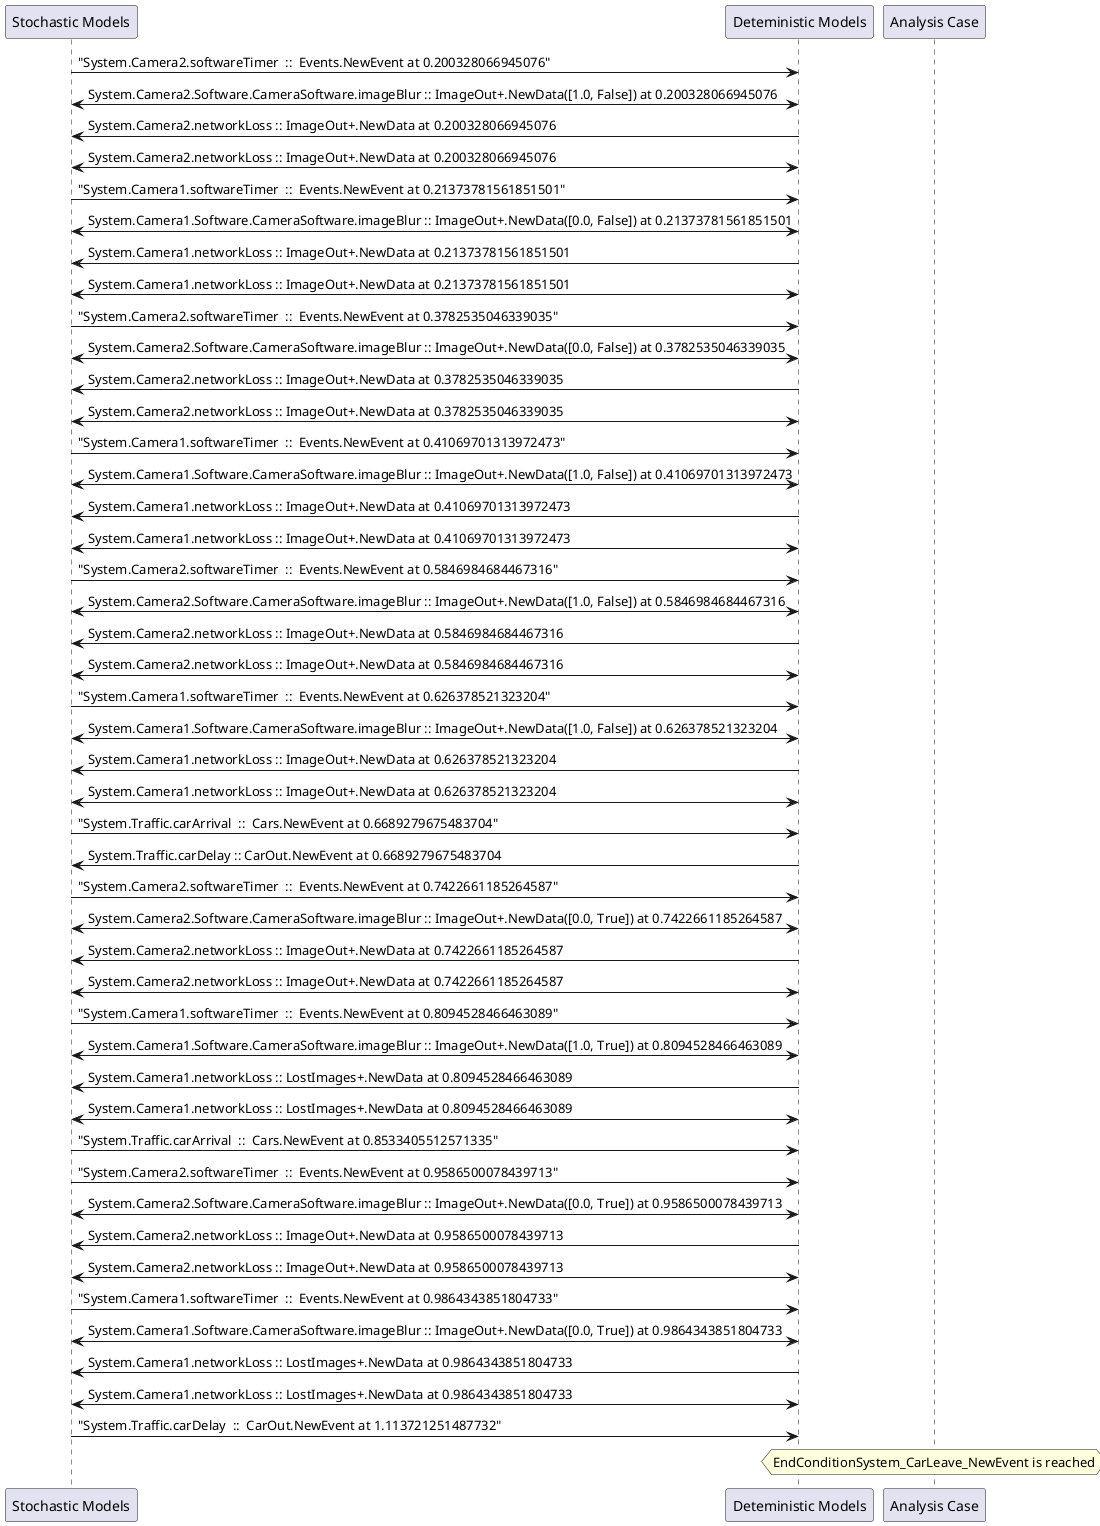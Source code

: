 
	@startuml
	participant "Stochastic Models" as stochmodel
	participant "Deteministic Models" as detmodel
	participant "Analysis Case" as analysis
	{18933_stop} stochmodel -> detmodel : "System.Camera2.softwareTimer  ::  Events.NewEvent at 0.200328066945076"
detmodel <-> stochmodel : System.Camera2.Software.CameraSoftware.imageBlur :: ImageOut+.NewData([1.0, False]) at 0.200328066945076
detmodel -> stochmodel : System.Camera2.networkLoss :: ImageOut+.NewData at 0.200328066945076
detmodel <-> stochmodel : System.Camera2.networkLoss :: ImageOut+.NewData at 0.200328066945076
{18917_stop} stochmodel -> detmodel : "System.Camera1.softwareTimer  ::  Events.NewEvent at 0.21373781561851501"
detmodel <-> stochmodel : System.Camera1.Software.CameraSoftware.imageBlur :: ImageOut+.NewData([0.0, False]) at 0.21373781561851501
detmodel -> stochmodel : System.Camera1.networkLoss :: ImageOut+.NewData at 0.21373781561851501
detmodel <-> stochmodel : System.Camera1.networkLoss :: ImageOut+.NewData at 0.21373781561851501
{18934_stop} stochmodel -> detmodel : "System.Camera2.softwareTimer  ::  Events.NewEvent at 0.3782535046339035"
detmodel <-> stochmodel : System.Camera2.Software.CameraSoftware.imageBlur :: ImageOut+.NewData([0.0, False]) at 0.3782535046339035
detmodel -> stochmodel : System.Camera2.networkLoss :: ImageOut+.NewData at 0.3782535046339035
detmodel <-> stochmodel : System.Camera2.networkLoss :: ImageOut+.NewData at 0.3782535046339035
{18918_stop} stochmodel -> detmodel : "System.Camera1.softwareTimer  ::  Events.NewEvent at 0.41069701313972473"
detmodel <-> stochmodel : System.Camera1.Software.CameraSoftware.imageBlur :: ImageOut+.NewData([1.0, False]) at 0.41069701313972473
detmodel -> stochmodel : System.Camera1.networkLoss :: ImageOut+.NewData at 0.41069701313972473
detmodel <-> stochmodel : System.Camera1.networkLoss :: ImageOut+.NewData at 0.41069701313972473
{18935_stop} stochmodel -> detmodel : "System.Camera2.softwareTimer  ::  Events.NewEvent at 0.5846984684467316"
detmodel <-> stochmodel : System.Camera2.Software.CameraSoftware.imageBlur :: ImageOut+.NewData([1.0, False]) at 0.5846984684467316
detmodel -> stochmodel : System.Camera2.networkLoss :: ImageOut+.NewData at 0.5846984684467316
detmodel <-> stochmodel : System.Camera2.networkLoss :: ImageOut+.NewData at 0.5846984684467316
{18919_stop} stochmodel -> detmodel : "System.Camera1.softwareTimer  ::  Events.NewEvent at 0.626378521323204"
detmodel <-> stochmodel : System.Camera1.Software.CameraSoftware.imageBlur :: ImageOut+.NewData([1.0, False]) at 0.626378521323204
detmodel -> stochmodel : System.Camera1.networkLoss :: ImageOut+.NewData at 0.626378521323204
detmodel <-> stochmodel : System.Camera1.networkLoss :: ImageOut+.NewData at 0.626378521323204
{18949_stop} stochmodel -> detmodel : "System.Traffic.carArrival  ::  Cars.NewEvent at 0.6689279675483704"
{18956_start} detmodel -> stochmodel : System.Traffic.carDelay :: CarOut.NewEvent at 0.6689279675483704
{18936_stop} stochmodel -> detmodel : "System.Camera2.softwareTimer  ::  Events.NewEvent at 0.7422661185264587"
detmodel <-> stochmodel : System.Camera2.Software.CameraSoftware.imageBlur :: ImageOut+.NewData([0.0, True]) at 0.7422661185264587
detmodel -> stochmodel : System.Camera2.networkLoss :: ImageOut+.NewData at 0.7422661185264587
detmodel <-> stochmodel : System.Camera2.networkLoss :: ImageOut+.NewData at 0.7422661185264587
{18920_stop} stochmodel -> detmodel : "System.Camera1.softwareTimer  ::  Events.NewEvent at 0.8094528466463089"
detmodel <-> stochmodel : System.Camera1.Software.CameraSoftware.imageBlur :: ImageOut+.NewData([1.0, True]) at 0.8094528466463089
detmodel -> stochmodel : System.Camera1.networkLoss :: LostImages+.NewData at 0.8094528466463089
detmodel <-> stochmodel : System.Camera1.networkLoss :: LostImages+.NewData at 0.8094528466463089
{18950_stop} stochmodel -> detmodel : "System.Traffic.carArrival  ::  Cars.NewEvent at 0.8533405512571335"
{18937_stop} stochmodel -> detmodel : "System.Camera2.softwareTimer  ::  Events.NewEvent at 0.9586500078439713"
detmodel <-> stochmodel : System.Camera2.Software.CameraSoftware.imageBlur :: ImageOut+.NewData([0.0, True]) at 0.9586500078439713
detmodel -> stochmodel : System.Camera2.networkLoss :: ImageOut+.NewData at 0.9586500078439713
detmodel <-> stochmodel : System.Camera2.networkLoss :: ImageOut+.NewData at 0.9586500078439713
{18921_stop} stochmodel -> detmodel : "System.Camera1.softwareTimer  ::  Events.NewEvent at 0.9864343851804733"
detmodel <-> stochmodel : System.Camera1.Software.CameraSoftware.imageBlur :: ImageOut+.NewData([0.0, True]) at 0.9864343851804733
detmodel -> stochmodel : System.Camera1.networkLoss :: LostImages+.NewData at 0.9864343851804733
detmodel <-> stochmodel : System.Camera1.networkLoss :: LostImages+.NewData at 0.9864343851804733
{18956_stop} stochmodel -> detmodel : "System.Traffic.carDelay  ::  CarOut.NewEvent at 1.113721251487732"
{18956_start} <-> {18956_stop} : delay
hnote over analysis 
EndConditionSystem_CarLeave_NewEvent is reached
endnote
@enduml